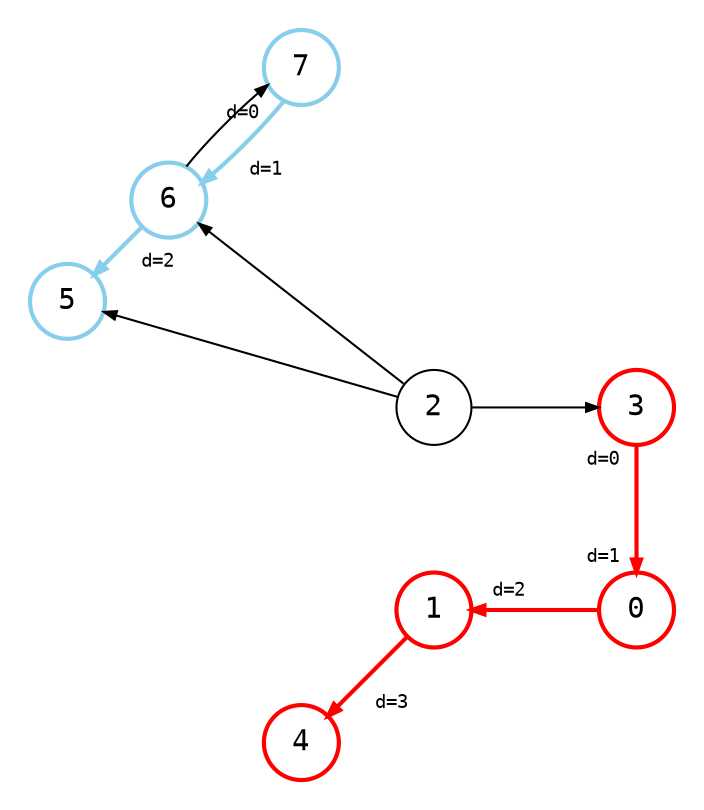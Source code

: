digraph {
    node [shape=circle, fontname="monospace"];
    edge [arrowsize=0.6, fontname="monospace", fontsize=9];
    layout=circo;
    scale=1.0;
    normalize=true;
    pad=0.2;
    splines=line;

    2 [color="#bbb", fontcolor="#bbb"];
    3, 0, 1, 4 [style="bold"; color=red];
    5, 6, 7 [style="bold"; color=skyblue];

    3 -> 0 [
        style=bold; 
        color=red; 
        headlabel=<
            <table border="0" cellpadding="2" cellspacing="0">
                <tr>
                    <td>d=1 </td>
                </tr>
            </table>
        >,
        taillabel=<
            <table border="0" cellpadding="2" cellspacing="0">
                <tr>
                    <td>d=0 </td>
                </tr>
            </table>
        >
    ];

    0 -> 1 [
        style=bold; 
        color=red; 
        headlabel=<
            <table border="0" cellpadding="4" cellspacing="0">
                <tr>
                    <td> d=2 </td>
                </tr>
            </table>
        >,
    ];

    1 -> 2 [style=invis];

    1 -> 4 [
        style=bold; 
        color=red; 
        headlabel=<
            <table border="0" cellpadding="1" cellspacing="0">
                <tr>
                    <td>    d=3 </td>
                </tr>
            </table>
        >
    ];

    2 -> 3 [color="#bbb"];

    2 -> 5 [color="#bbb"];

    2 -> 6 [color="#bbb"];

    6 -> 5 [
        style=bold; 
        color=skyblue; 
        headlabel=<
            <table border="0" cellpadding="1" cellspacing="0">
                <tr>
                    <td>    d=2</td>
                </tr>
            </table>
        >,
    ];

    6 -> 7 [color="#bbb"];

    7 -> 6 [
        style=bold; 
        color=skyblue; 
        taillabel=<
            <table border="0" cellpadding="1" cellspacing="0">
                <tr>
                    <td> d=0  </td>
                </tr>
            </table>
        >,
        headlabel=<
            <table border="0" cellpadding="1" cellspacing="0">
                <tr>
                    <td>    d=1</td>
                </tr>
            </table>
        >,
    ];
}